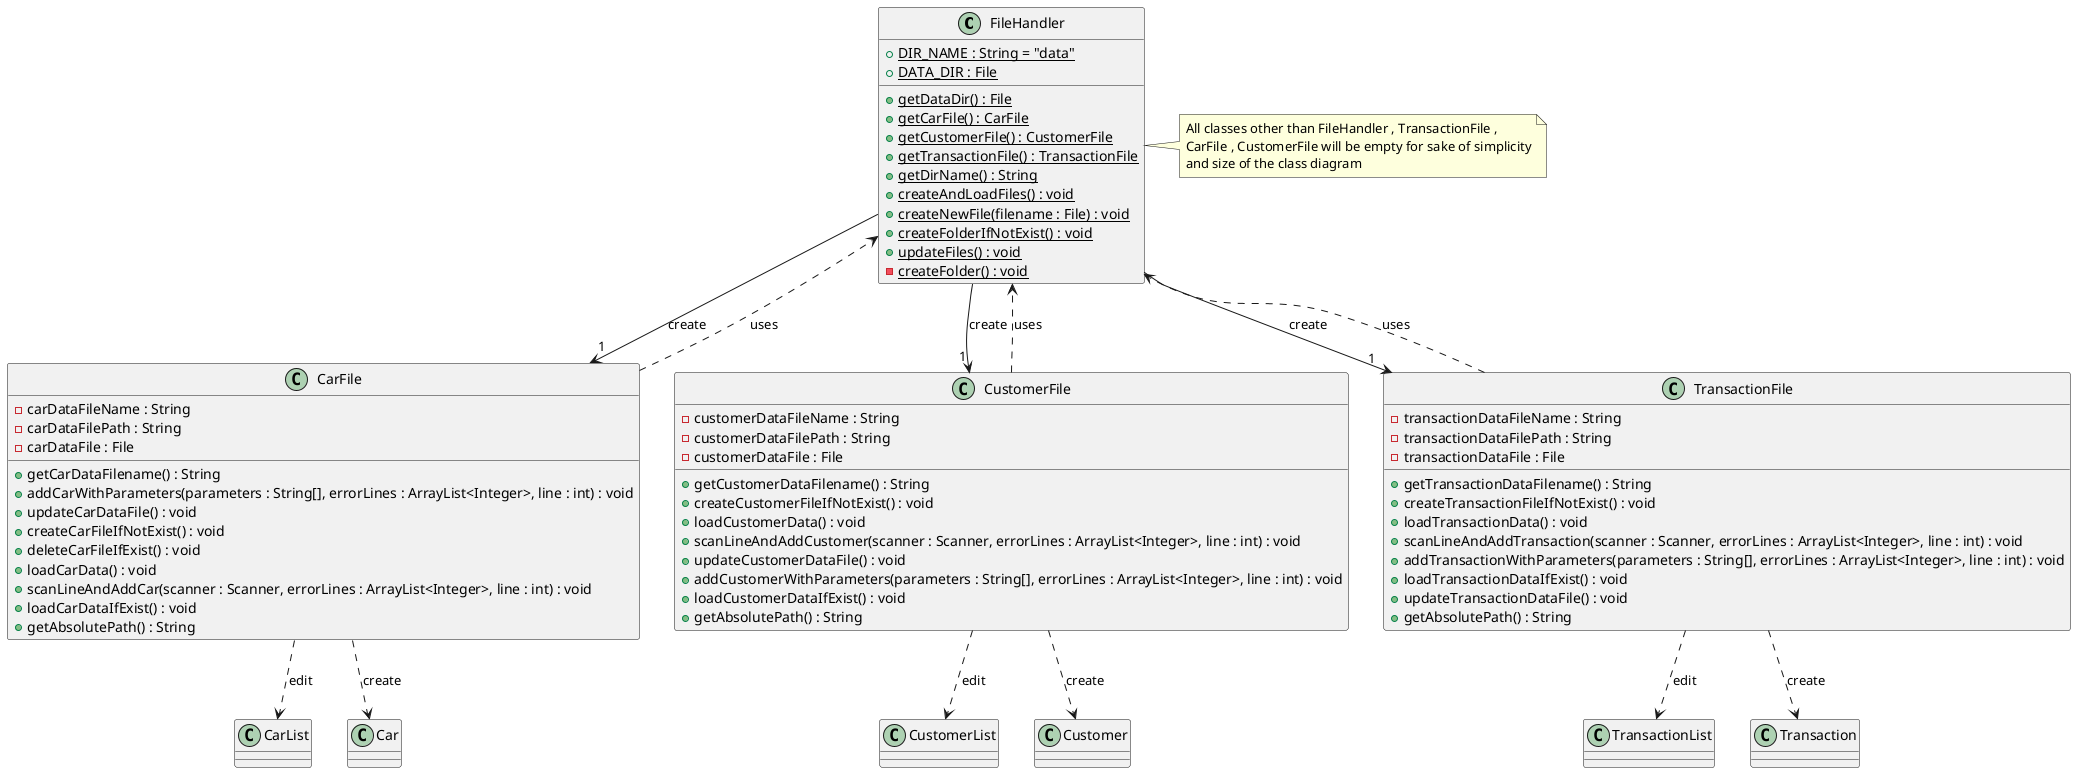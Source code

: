 @startuml
'https://plantuml.com/class-diagram

class FileHandler {
    {field}{static} +DIR_NAME : String = "data"
    {field}{static} +DATA_DIR : File
    {method}{static} +getDataDir() : File
    {method}{static} +getCarFile() : CarFile
    {method}{static} +getCustomerFile() : CustomerFile
    {method}{static} +getTransactionFile() : TransactionFile
    {method}{static} +getDirName() : String
    {method}{static} +createAndLoadFiles() : void
    {method}{static} +createNewFile(filename : File) : void
    {method}{static} +createFolderIfNotExist() : void
    {method}{static} +updateFiles() : void
    {method}{static} -createFolder() : void
}

class CarFile {
    {field}  -carDataFileName : String
    {field}  -carDataFilePath : String
    {field}  -carDataFile : File
    {method} +getCarDataFilename() : String
    {method} +addCarWithParameters(parameters : String[], errorLines : ArrayList<Integer>, line : int) : void
    {method} +updateCarDataFile() : void
    {method} +createCarFileIfNotExist() : void
    {method} +deleteCarFileIfExist() : void
    {method} +loadCarData() : void
    {method} +scanLineAndAddCar(scanner : Scanner, errorLines : ArrayList<Integer>, line : int) : void
    {method} +loadCarDataIfExist() : void
    {method} +getAbsolutePath() : String
}

class CustomerFile {
    {field}  -customerDataFileName : String
    {field}  -customerDataFilePath : String
    {field}  -customerDataFile : File
    {method} +getCustomerDataFilename() : String
    {method} +createCustomerFileIfNotExist() : void
    {method} +loadCustomerData() : void
    {method} +scanLineAndAddCustomer(scanner : Scanner, errorLines : ArrayList<Integer>, line : int) : void
    {method} +updateCustomerDataFile() : void
    {method} +addCustomerWithParameters(parameters : String[], errorLines : ArrayList<Integer>, line : int) : void
    {method} +loadCustomerDataIfExist() : void
    {method} +getAbsolutePath() : String
}

class TransactionFile {
    {field}  -transactionDataFileName : String
    {field}  -transactionDataFilePath : String
    {field}  -transactionDataFile : File
    {method} +getTransactionDataFilename() : String
    {method} +createTransactionFileIfNotExist() : void
    {method} +loadTransactionData() : void
    {method} +scanLineAndAddTransaction(scanner : Scanner, errorLines : ArrayList<Integer>, line : int) : void
    {method} +addTransactionWithParameters(parameters : String[], errorLines : ArrayList<Integer>, line : int) : void
    {method} +loadTransactionDataIfExist() : void
    {method} +updateTransactionDataFile() : void
    {method} +getAbsolutePath() : String
}

FileHandler --> "1" CarFile : "create"
FileHandler --> "1" CustomerFile : "create"
FileHandler --> "1" TransactionFile : "create"

CarFile ..> CarList : "edit"
CarFile ..> Car : "create"
CarFile ..> FileHandler : "uses"

CustomerFile ..> CustomerList : "edit"
CustomerFile ..> FileHandler : "uses"
CustomerFile ..> Customer : "create"

TransactionFile ..> TransactionList : "edit"
TransactionFile ..> Transaction : "create"
TransactionFile ..> FileHandler : "uses"

note right of FileHandler
    All classes other than FileHandler , TransactionFile ,
    CarFile , CustomerFile will be empty for sake of simplicity
    and size of the class diagram
end note
@enduml